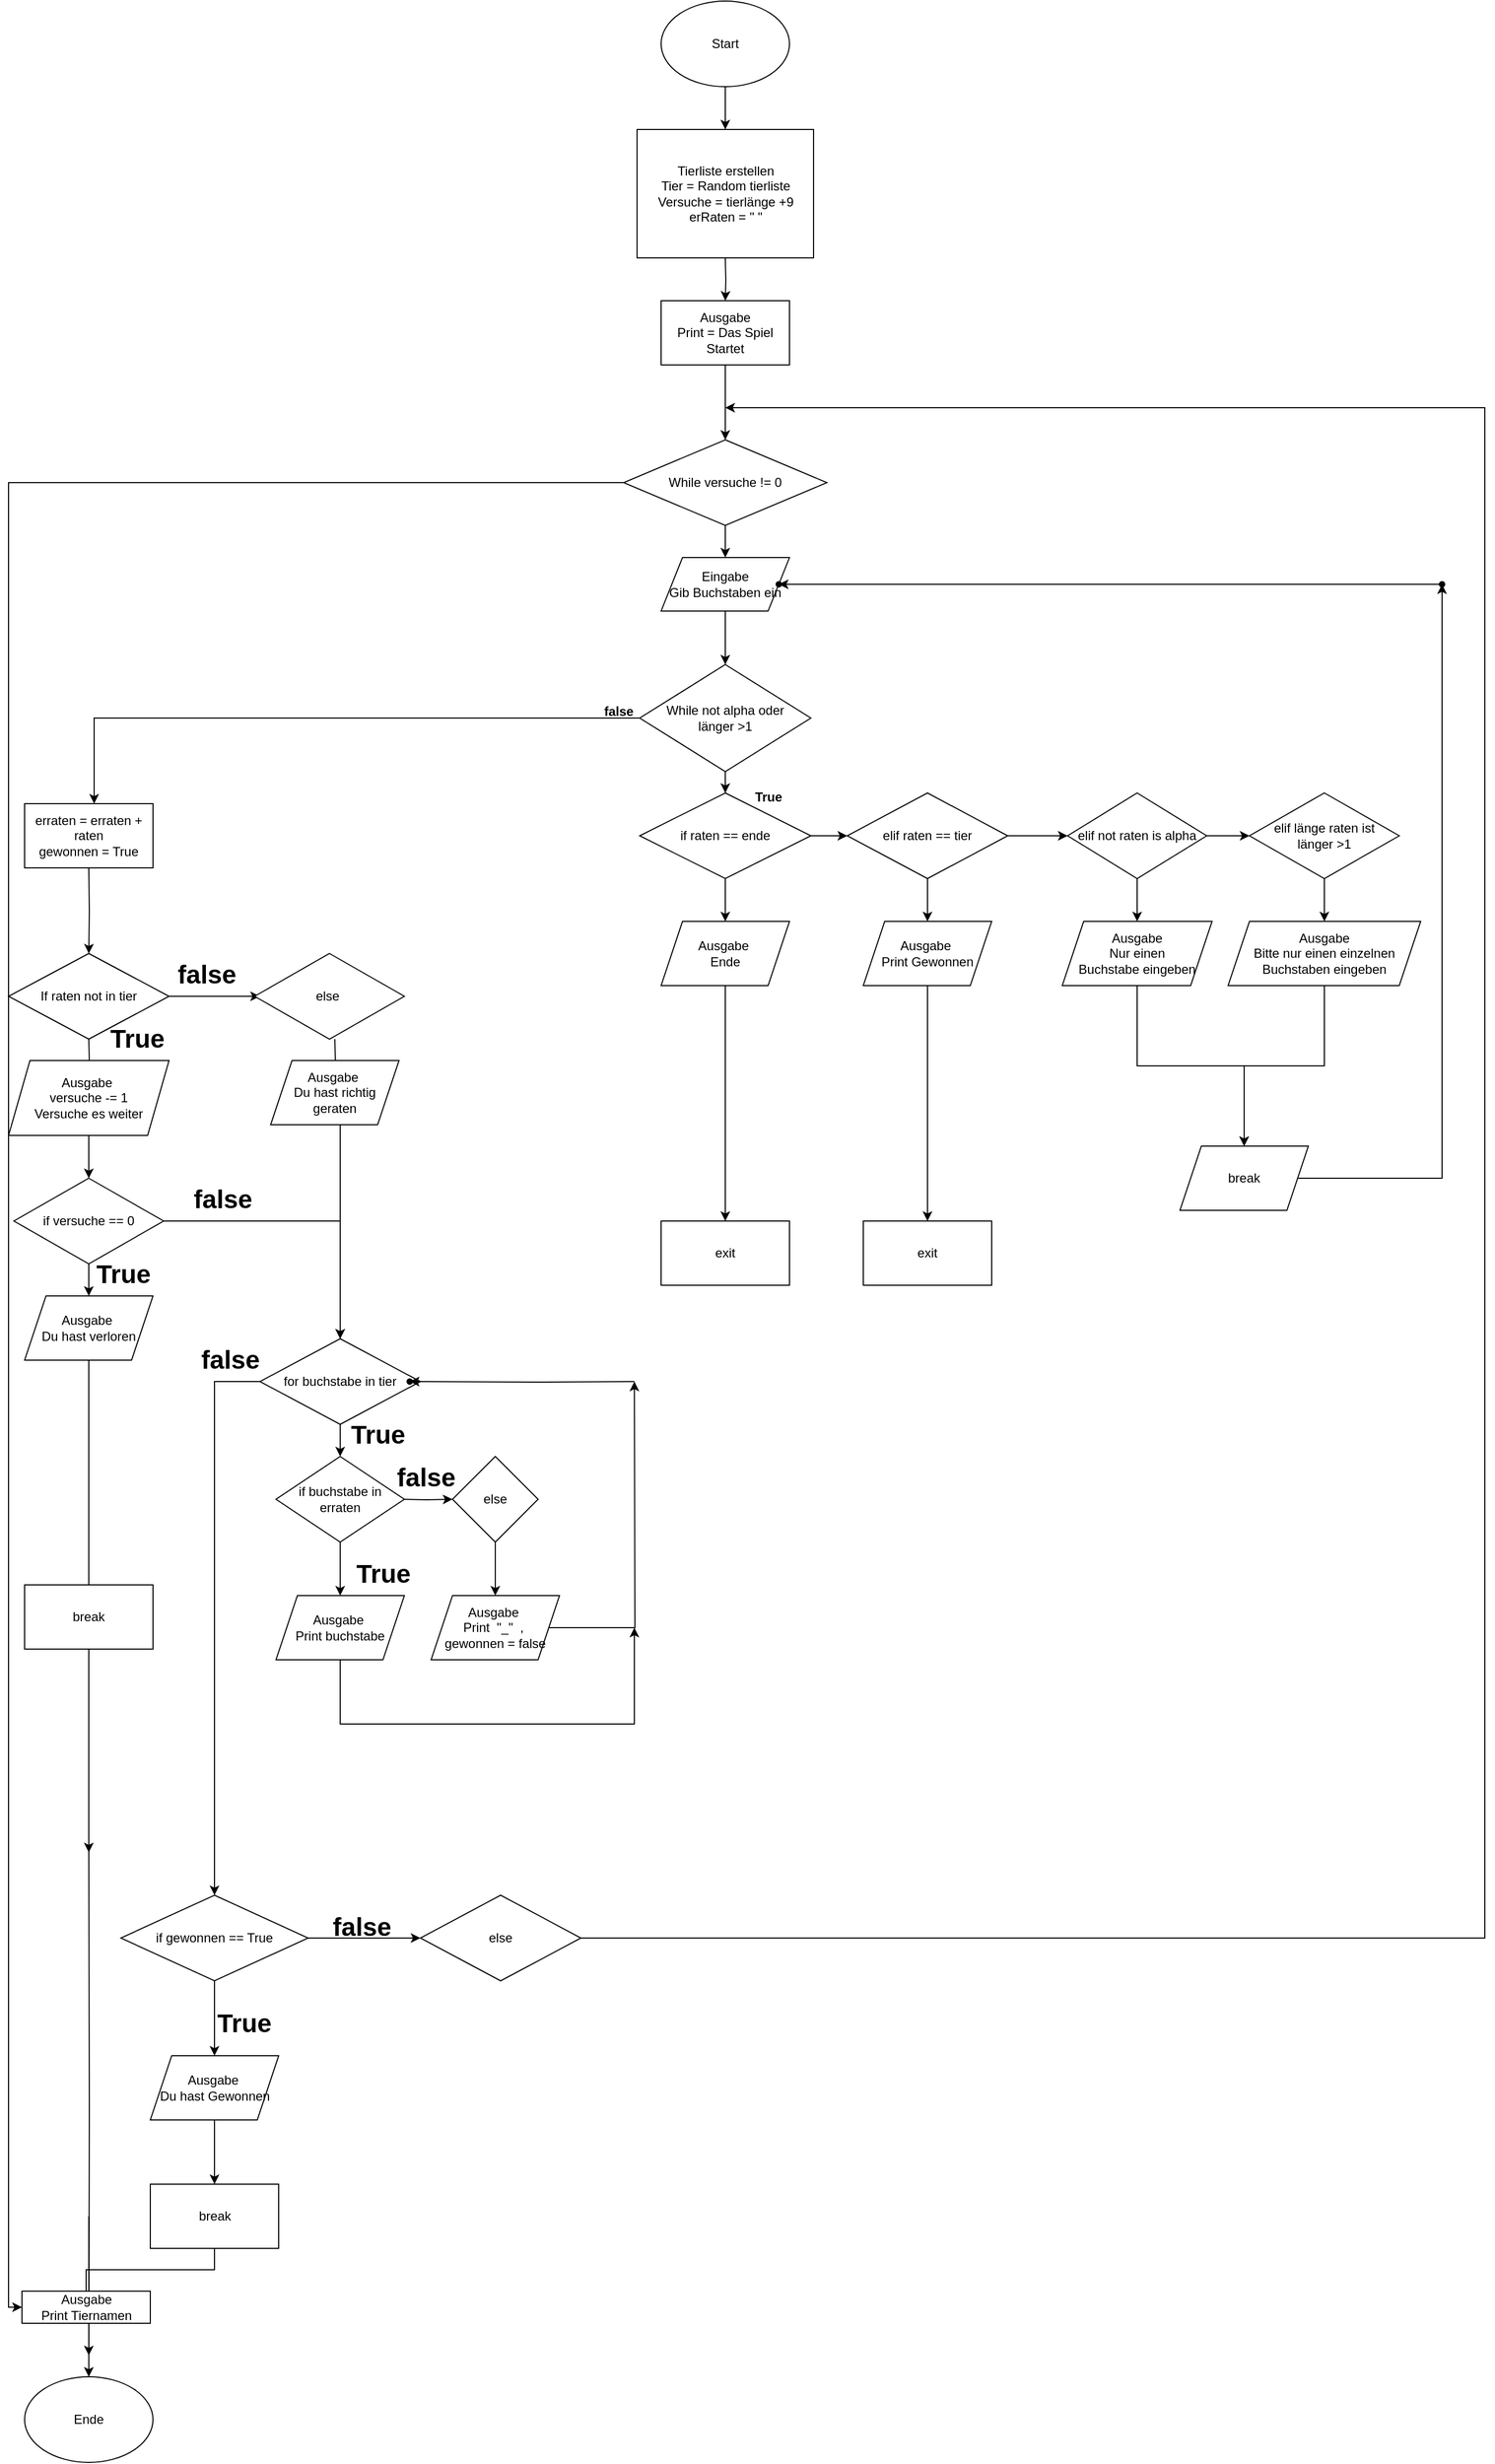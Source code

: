 <mxfile version="18.0.1" type="device"><diagram id="i1-3sQG31GUrfVscff7C" name="Seite-1"><mxGraphModel dx="2105" dy="1811" grid="1" gridSize="10" guides="1" tooltips="1" connect="1" arrows="1" fold="1" page="1" pageScale="1" pageWidth="827" pageHeight="1169" math="0" shadow="0"><root><mxCell id="0"/><mxCell id="1" parent="0"/><mxCell id="9JDxW4thINe6RDBX_JFM-5" value="" style="edgeStyle=orthogonalEdgeStyle;rounded=0;orthogonalLoop=1;jettySize=auto;html=1;" parent="1" target="9JDxW4thINe6RDBX_JFM-2" edge="1"><mxGeometry relative="1" as="geometry"><mxPoint x="150" y="170" as="sourcePoint"/></mxGeometry></mxCell><mxCell id="9JDxW4thINe6RDBX_JFM-6" value="" style="edgeStyle=orthogonalEdgeStyle;rounded=0;orthogonalLoop=1;jettySize=auto;html=1;" parent="1" source="9JDxW4thINe6RDBX_JFM-2" target="9JDxW4thINe6RDBX_JFM-4" edge="1"><mxGeometry relative="1" as="geometry"/></mxCell><mxCell id="9JDxW4thINe6RDBX_JFM-2" value="Ausgabe&lt;br&gt;Print = Das Spiel Startet" style="rounded=0;whiteSpace=wrap;html=1;" parent="1" vertex="1"><mxGeometry x="90" y="210" width="120" height="60" as="geometry"/></mxCell><mxCell id="9JDxW4thINe6RDBX_JFM-8" value="" style="edgeStyle=orthogonalEdgeStyle;rounded=0;orthogonalLoop=1;jettySize=auto;html=1;" parent="1" source="9JDxW4thINe6RDBX_JFM-4" target="9JDxW4thINe6RDBX_JFM-7" edge="1"><mxGeometry relative="1" as="geometry"/></mxCell><mxCell id="bThkx9ROt2rfmjzgfCrD-20" style="edgeStyle=orthogonalEdgeStyle;rounded=0;orthogonalLoop=1;jettySize=auto;html=1;fontSize=12;" edge="1" parent="1" source="9JDxW4thINe6RDBX_JFM-4" target="bThkx9ROt2rfmjzgfCrD-21"><mxGeometry relative="1" as="geometry"><mxPoint x="-520" y="2070" as="targetPoint"/><Array as="points"><mxPoint x="-520" y="380"/><mxPoint x="-520" y="2085"/></Array></mxGeometry></mxCell><mxCell id="9JDxW4thINe6RDBX_JFM-4" value="While versuche != 0" style="rhombus;whiteSpace=wrap;html=1;" parent="1" vertex="1"><mxGeometry x="55" y="340" width="190" height="80" as="geometry"/></mxCell><mxCell id="9JDxW4thINe6RDBX_JFM-146" value="" style="edgeStyle=orthogonalEdgeStyle;rounded=0;orthogonalLoop=1;jettySize=auto;html=1;" parent="1" source="9JDxW4thINe6RDBX_JFM-7" target="9JDxW4thINe6RDBX_JFM-91" edge="1"><mxGeometry relative="1" as="geometry"/></mxCell><mxCell id="9JDxW4thINe6RDBX_JFM-7" value="Eingabe&lt;br&gt;Gib Buchstaben ein" style="shape=parallelogram;perimeter=parallelogramPerimeter;whiteSpace=wrap;html=1;fixedSize=1;" parent="1" vertex="1"><mxGeometry x="90" y="450" width="120" height="50" as="geometry"/></mxCell><mxCell id="9JDxW4thINe6RDBX_JFM-172" value="" style="edgeStyle=orthogonalEdgeStyle;rounded=0;orthogonalLoop=1;jettySize=auto;html=1;" parent="1" target="9JDxW4thINe6RDBX_JFM-13" edge="1"><mxGeometry relative="1" as="geometry"><mxPoint x="-445" y="740" as="sourcePoint"/></mxGeometry></mxCell><mxCell id="9JDxW4thINe6RDBX_JFM-9" value="erraten = erraten + raten&lt;br&gt;gewonnen = True" style="rounded=0;whiteSpace=wrap;html=1;" parent="1" vertex="1"><mxGeometry x="-505" y="680" width="120" height="60" as="geometry"/></mxCell><mxCell id="9JDxW4thINe6RDBX_JFM-18" value="" style="edgeStyle=orthogonalEdgeStyle;rounded=0;orthogonalLoop=1;jettySize=auto;html=1;" parent="1" target="9JDxW4thINe6RDBX_JFM-15" edge="1"><mxGeometry relative="1" as="geometry"><mxPoint x="-445" y="900" as="sourcePoint"/></mxGeometry></mxCell><mxCell id="9JDxW4thINe6RDBX_JFM-21" value="" style="edgeStyle=orthogonalEdgeStyle;rounded=0;orthogonalLoop=1;jettySize=auto;html=1;" parent="1" edge="1"><mxGeometry relative="1" as="geometry"><mxPoint x="-370" y="860" as="sourcePoint"/><mxPoint x="-285" y="860" as="targetPoint"/></mxGeometry></mxCell><mxCell id="9JDxW4thINe6RDBX_JFM-13" value="If raten not in tier&lt;br&gt;" style="rhombus;whiteSpace=wrap;html=1;" parent="1" vertex="1"><mxGeometry x="-520" y="820" width="150" height="80" as="geometry"/></mxCell><mxCell id="9JDxW4thINe6RDBX_JFM-24" value="" style="edgeStyle=orthogonalEdgeStyle;rounded=0;orthogonalLoop=1;jettySize=auto;html=1;" parent="1" source="9JDxW4thINe6RDBX_JFM-15" target="9JDxW4thINe6RDBX_JFM-16" edge="1"><mxGeometry relative="1" as="geometry"/></mxCell><mxCell id="9JDxW4thINe6RDBX_JFM-15" value="Ausgabe&amp;nbsp;&lt;br&gt;versuche -= 1&lt;br&gt;Versuche es weiter" style="shape=parallelogram;perimeter=parallelogramPerimeter;whiteSpace=wrap;html=1;fixedSize=1;" parent="1" vertex="1"><mxGeometry x="-520" y="920" width="150" height="70" as="geometry"/></mxCell><mxCell id="9JDxW4thINe6RDBX_JFM-25" value="" style="edgeStyle=orthogonalEdgeStyle;rounded=0;orthogonalLoop=1;jettySize=auto;html=1;" parent="1" source="9JDxW4thINe6RDBX_JFM-16" target="9JDxW4thINe6RDBX_JFM-17" edge="1"><mxGeometry relative="1" as="geometry"/></mxCell><mxCell id="9JDxW4thINe6RDBX_JFM-34" value="" style="edgeStyle=orthogonalEdgeStyle;rounded=0;orthogonalLoop=1;jettySize=auto;html=1;" parent="1" source="9JDxW4thINe6RDBX_JFM-16" target="9JDxW4thINe6RDBX_JFM-32" edge="1"><mxGeometry relative="1" as="geometry"/></mxCell><mxCell id="9JDxW4thINe6RDBX_JFM-16" value="if versuche == 0" style="rhombus;whiteSpace=wrap;html=1;" parent="1" vertex="1"><mxGeometry x="-515" y="1030" width="140" height="80" as="geometry"/></mxCell><mxCell id="9JDxW4thINe6RDBX_JFM-27" value="" style="edgeStyle=orthogonalEdgeStyle;rounded=0;orthogonalLoop=1;jettySize=auto;html=1;" parent="1" source="9JDxW4thINe6RDBX_JFM-17" edge="1"><mxGeometry relative="1" as="geometry"><mxPoint x="-445" y="1660" as="targetPoint"/></mxGeometry></mxCell><mxCell id="9JDxW4thINe6RDBX_JFM-17" value="Ausgabe&amp;nbsp;&lt;br&gt;Du hast verloren" style="shape=parallelogram;perimeter=parallelogramPerimeter;whiteSpace=wrap;html=1;fixedSize=1;" parent="1" vertex="1"><mxGeometry x="-505" y="1140" width="120" height="60" as="geometry"/></mxCell><mxCell id="9JDxW4thINe6RDBX_JFM-22" value="" style="edgeStyle=orthogonalEdgeStyle;rounded=0;orthogonalLoop=1;jettySize=auto;html=1;" parent="1" target="9JDxW4thINe6RDBX_JFM-20" edge="1"><mxGeometry relative="1" as="geometry"><mxPoint x="-215" y="900" as="sourcePoint"/></mxGeometry></mxCell><mxCell id="9JDxW4thINe6RDBX_JFM-19" value="else&amp;nbsp;" style="rhombus;whiteSpace=wrap;html=1;" parent="1" vertex="1"><mxGeometry x="-290" y="820" width="140" height="80" as="geometry"/></mxCell><mxCell id="9JDxW4thINe6RDBX_JFM-35" value="" style="edgeStyle=orthogonalEdgeStyle;rounded=0;orthogonalLoop=1;jettySize=auto;html=1;" parent="1" source="9JDxW4thINe6RDBX_JFM-20" target="9JDxW4thINe6RDBX_JFM-32" edge="1"><mxGeometry relative="1" as="geometry"><Array as="points"><mxPoint x="-210" y="1050"/><mxPoint x="-210" y="1050"/></Array></mxGeometry></mxCell><mxCell id="9JDxW4thINe6RDBX_JFM-20" value="Ausgabe&amp;nbsp;&lt;br&gt;Du hast richtig geraten" style="shape=parallelogram;perimeter=parallelogramPerimeter;whiteSpace=wrap;html=1;fixedSize=1;" parent="1" vertex="1"><mxGeometry x="-275" y="920" width="120" height="60" as="geometry"/></mxCell><mxCell id="9JDxW4thINe6RDBX_JFM-30" value="" style="edgeStyle=orthogonalEdgeStyle;rounded=0;orthogonalLoop=1;jettySize=auto;html=1;" parent="1" target="9JDxW4thINe6RDBX_JFM-29" edge="1"><mxGeometry relative="1" as="geometry"><mxPoint x="-445" y="1650" as="sourcePoint"/></mxGeometry></mxCell><mxCell id="9JDxW4thINe6RDBX_JFM-29" value="Ende" style="ellipse;whiteSpace=wrap;html=1;" parent="1" vertex="1"><mxGeometry x="-505" y="2150" width="120" height="80" as="geometry"/></mxCell><mxCell id="9JDxW4thINe6RDBX_JFM-39" value="" style="edgeStyle=orthogonalEdgeStyle;rounded=0;orthogonalLoop=1;jettySize=auto;html=1;" parent="1" source="9JDxW4thINe6RDBX_JFM-32" target="9JDxW4thINe6RDBX_JFM-37" edge="1"><mxGeometry relative="1" as="geometry"/></mxCell><mxCell id="9JDxW4thINe6RDBX_JFM-75" style="edgeStyle=orthogonalEdgeStyle;rounded=0;orthogonalLoop=1;jettySize=auto;html=1;entryX=0.5;entryY=0;entryDx=0;entryDy=0;" parent="1" source="9JDxW4thINe6RDBX_JFM-32" target="9JDxW4thINe6RDBX_JFM-76" edge="1"><mxGeometry relative="1" as="geometry"><mxPoint x="-335" y="1660" as="targetPoint"/><Array as="points"><mxPoint x="-327" y="1220"/></Array></mxGeometry></mxCell><mxCell id="9JDxW4thINe6RDBX_JFM-32" value="for buchstabe in tier" style="rhombus;whiteSpace=wrap;html=1;" parent="1" vertex="1"><mxGeometry x="-285" y="1180" width="150" height="80" as="geometry"/></mxCell><mxCell id="9JDxW4thINe6RDBX_JFM-40" value="" style="edgeStyle=orthogonalEdgeStyle;rounded=0;orthogonalLoop=1;jettySize=auto;html=1;entryX=0.5;entryY=0;entryDx=0;entryDy=0;exitX=0.5;exitY=1;exitDx=0;exitDy=0;" parent="1" source="9JDxW4thINe6RDBX_JFM-37" target="9JDxW4thINe6RDBX_JFM-36" edge="1"><mxGeometry relative="1" as="geometry"><mxPoint x="-215" y="1370" as="sourcePoint"/><mxPoint x="-215" y="1390" as="targetPoint"/></mxGeometry></mxCell><mxCell id="9JDxW4thINe6RDBX_JFM-42" value="" style="edgeStyle=orthogonalEdgeStyle;rounded=0;orthogonalLoop=1;jettySize=auto;html=1;" parent="1" target="9JDxW4thINe6RDBX_JFM-38" edge="1"><mxGeometry relative="1" as="geometry"><mxPoint x="-155" y="1330" as="sourcePoint"/></mxGeometry></mxCell><mxCell id="9JDxW4thINe6RDBX_JFM-37" value="if buchstabe in erraten" style="rhombus;whiteSpace=wrap;html=1;" parent="1" vertex="1"><mxGeometry x="-270" y="1290" width="120" height="80" as="geometry"/></mxCell><mxCell id="9JDxW4thINe6RDBX_JFM-43" value="" style="edgeStyle=orthogonalEdgeStyle;rounded=0;orthogonalLoop=1;jettySize=auto;html=1;" parent="1" source="9JDxW4thINe6RDBX_JFM-38" target="9JDxW4thINe6RDBX_JFM-41" edge="1"><mxGeometry relative="1" as="geometry"/></mxCell><mxCell id="9JDxW4thINe6RDBX_JFM-38" value="else" style="rhombus;whiteSpace=wrap;html=1;" parent="1" vertex="1"><mxGeometry x="-105" y="1290" width="80" height="80" as="geometry"/></mxCell><mxCell id="9JDxW4thINe6RDBX_JFM-45" value="" style="edgeStyle=orthogonalEdgeStyle;rounded=0;orthogonalLoop=1;jettySize=auto;html=1;" parent="1" source="9JDxW4thINe6RDBX_JFM-41" edge="1"><mxGeometry relative="1" as="geometry"><mxPoint x="65" y="1220" as="targetPoint"/></mxGeometry></mxCell><mxCell id="9JDxW4thINe6RDBX_JFM-41" value="Ausgabe&amp;nbsp;&lt;br&gt;Print&amp;nbsp; &quot;_&quot;&amp;nbsp; ,&amp;nbsp;&lt;br&gt;gewonnen = false" style="shape=parallelogram;perimeter=parallelogramPerimeter;whiteSpace=wrap;html=1;fixedSize=1;" parent="1" vertex="1"><mxGeometry x="-125" y="1420" width="120" height="60" as="geometry"/></mxCell><mxCell id="9JDxW4thINe6RDBX_JFM-47" value="" style="edgeStyle=orthogonalEdgeStyle;rounded=0;orthogonalLoop=1;jettySize=auto;html=1;" parent="1" target="9JDxW4thINe6RDBX_JFM-46" edge="1"><mxGeometry relative="1" as="geometry"><mxPoint x="65" y="1220" as="sourcePoint"/></mxGeometry></mxCell><mxCell id="9JDxW4thINe6RDBX_JFM-46" value="" style="shape=waypoint;sketch=0;size=6;pointerEvents=1;points=[];fillColor=default;resizable=0;rotatable=0;perimeter=centerPerimeter;snapToPoint=1;" parent="1" vertex="1"><mxGeometry x="-165" y="1200" width="40" height="40" as="geometry"/></mxCell><mxCell id="9JDxW4thINe6RDBX_JFM-74" style="edgeStyle=orthogonalEdgeStyle;rounded=0;orthogonalLoop=1;jettySize=auto;html=1;" parent="1" source="9JDxW4thINe6RDBX_JFM-36" edge="1"><mxGeometry relative="1" as="geometry"><mxPoint x="65" y="1450" as="targetPoint"/><Array as="points"><mxPoint x="-210" y="1540"/><mxPoint x="65" y="1540"/></Array></mxGeometry></mxCell><mxCell id="9JDxW4thINe6RDBX_JFM-36" value="Ausgabe&amp;nbsp;&lt;br&gt;Print buchstabe" style="shape=parallelogram;perimeter=parallelogramPerimeter;whiteSpace=wrap;html=1;fixedSize=1;" parent="1" vertex="1"><mxGeometry x="-270" y="1420" width="120" height="60" as="geometry"/></mxCell><mxCell id="9JDxW4thINe6RDBX_JFM-79" value="" style="edgeStyle=orthogonalEdgeStyle;rounded=0;orthogonalLoop=1;jettySize=auto;html=1;" parent="1" source="9JDxW4thINe6RDBX_JFM-76" target="9JDxW4thINe6RDBX_JFM-77" edge="1"><mxGeometry relative="1" as="geometry"/></mxCell><mxCell id="9JDxW4thINe6RDBX_JFM-84" value="" style="edgeStyle=orthogonalEdgeStyle;rounded=0;orthogonalLoop=1;jettySize=auto;html=1;" parent="1" source="9JDxW4thINe6RDBX_JFM-76" target="9JDxW4thINe6RDBX_JFM-83" edge="1"><mxGeometry relative="1" as="geometry"/></mxCell><mxCell id="9JDxW4thINe6RDBX_JFM-76" value="if gewonnen == True" style="rhombus;whiteSpace=wrap;html=1;" parent="1" vertex="1"><mxGeometry x="-415" y="1700" width="175" height="80" as="geometry"/></mxCell><mxCell id="9JDxW4thINe6RDBX_JFM-81" value="" style="edgeStyle=orthogonalEdgeStyle;rounded=0;orthogonalLoop=1;jettySize=auto;html=1;" parent="1" source="9JDxW4thINe6RDBX_JFM-77" target="9JDxW4thINe6RDBX_JFM-80" edge="1"><mxGeometry relative="1" as="geometry"/></mxCell><mxCell id="9JDxW4thINe6RDBX_JFM-77" value="Ausgabe&amp;nbsp;&lt;br&gt;Du hast Gewonnen" style="shape=parallelogram;perimeter=parallelogramPerimeter;whiteSpace=wrap;html=1;fixedSize=1;" parent="1" vertex="1"><mxGeometry x="-387.5" y="1850" width="120" height="60" as="geometry"/></mxCell><mxCell id="9JDxW4thINe6RDBX_JFM-82" style="edgeStyle=orthogonalEdgeStyle;rounded=0;orthogonalLoop=1;jettySize=auto;html=1;startArrow=none;" parent="1" source="bThkx9ROt2rfmjzgfCrD-21" edge="1"><mxGeometry relative="1" as="geometry"><mxPoint x="-445" y="2130" as="targetPoint"/><Array as="points"><mxPoint x="-445" y="2000"/></Array></mxGeometry></mxCell><mxCell id="9JDxW4thINe6RDBX_JFM-80" value="break" style="rounded=0;whiteSpace=wrap;html=1;" parent="1" vertex="1"><mxGeometry x="-387.5" y="1970" width="120" height="60" as="geometry"/></mxCell><mxCell id="9JDxW4thINe6RDBX_JFM-83" value="else" style="rhombus;whiteSpace=wrap;html=1;" parent="1" vertex="1"><mxGeometry x="-135" y="1700" width="150" height="80" as="geometry"/></mxCell><mxCell id="9JDxW4thINe6RDBX_JFM-87" style="edgeStyle=orthogonalEdgeStyle;rounded=0;orthogonalLoop=1;jettySize=auto;html=1;exitX=1;exitY=0.5;exitDx=0;exitDy=0;" parent="1" source="9JDxW4thINe6RDBX_JFM-83" edge="1"><mxGeometry relative="1" as="geometry"><mxPoint x="150" y="310" as="targetPoint"/><Array as="points"><mxPoint x="860" y="1740"/><mxPoint x="860" y="310"/><mxPoint x="245" y="310"/></Array><mxPoint x="-10" y="1860" as="sourcePoint"/></mxGeometry></mxCell><mxCell id="9JDxW4thINe6RDBX_JFM-90" value="&lt;span style=&quot;&quot;&gt;break&lt;/span&gt;" style="rounded=0;whiteSpace=wrap;html=1;" parent="1" vertex="1"><mxGeometry x="-505" y="1410" width="120" height="60" as="geometry"/></mxCell><mxCell id="9JDxW4thINe6RDBX_JFM-150" value="" style="edgeStyle=orthogonalEdgeStyle;rounded=0;orthogonalLoop=1;jettySize=auto;html=1;" parent="1" source="9JDxW4thINe6RDBX_JFM-92" target="9JDxW4thINe6RDBX_JFM-149" edge="1"><mxGeometry relative="1" as="geometry"/></mxCell><mxCell id="9JDxW4thINe6RDBX_JFM-152" value="" style="edgeStyle=orthogonalEdgeStyle;rounded=0;orthogonalLoop=1;jettySize=auto;html=1;" parent="1" source="9JDxW4thINe6RDBX_JFM-92" target="9JDxW4thINe6RDBX_JFM-94" edge="1"><mxGeometry relative="1" as="geometry"/></mxCell><mxCell id="9JDxW4thINe6RDBX_JFM-92" value="if raten == ende" style="rhombus;whiteSpace=wrap;html=1;" parent="1" vertex="1"><mxGeometry x="70" y="670" width="160" height="80" as="geometry"/></mxCell><mxCell id="9JDxW4thINe6RDBX_JFM-93" value="exit" style="rounded=0;whiteSpace=wrap;html=1;" parent="1" vertex="1"><mxGeometry x="90" y="1070" width="120" height="60" as="geometry"/></mxCell><mxCell id="9JDxW4thINe6RDBX_JFM-153" value="" style="edgeStyle=orthogonalEdgeStyle;rounded=0;orthogonalLoop=1;jettySize=auto;html=1;" parent="1" source="9JDxW4thINe6RDBX_JFM-94" target="9JDxW4thINe6RDBX_JFM-95" edge="1"><mxGeometry relative="1" as="geometry"/></mxCell><mxCell id="9JDxW4thINe6RDBX_JFM-156" value="" style="edgeStyle=orthogonalEdgeStyle;rounded=0;orthogonalLoop=1;jettySize=auto;html=1;" parent="1" source="9JDxW4thINe6RDBX_JFM-94" target="9JDxW4thINe6RDBX_JFM-97" edge="1"><mxGeometry relative="1" as="geometry"/></mxCell><mxCell id="9JDxW4thINe6RDBX_JFM-94" value="elif raten == tier" style="rhombus;whiteSpace=wrap;html=1;" parent="1" vertex="1"><mxGeometry x="264" y="670" width="150" height="80" as="geometry"/></mxCell><mxCell id="9JDxW4thINe6RDBX_JFM-154" value="" style="edgeStyle=orthogonalEdgeStyle;rounded=0;orthogonalLoop=1;jettySize=auto;html=1;" parent="1" source="9JDxW4thINe6RDBX_JFM-95" target="9JDxW4thINe6RDBX_JFM-96" edge="1"><mxGeometry relative="1" as="geometry"/></mxCell><mxCell id="9JDxW4thINe6RDBX_JFM-95" value="Ausgabe&amp;nbsp;&lt;br&gt;Print Gewonnen" style="shape=parallelogram;perimeter=parallelogramPerimeter;whiteSpace=wrap;html=1;fixedSize=1;" parent="1" vertex="1"><mxGeometry x="279" y="790" width="120" height="60" as="geometry"/></mxCell><mxCell id="9JDxW4thINe6RDBX_JFM-96" value="exit" style="rounded=0;whiteSpace=wrap;html=1;" parent="1" vertex="1"><mxGeometry x="279" y="1070" width="120" height="60" as="geometry"/></mxCell><mxCell id="9JDxW4thINe6RDBX_JFM-157" value="" style="edgeStyle=orthogonalEdgeStyle;rounded=0;orthogonalLoop=1;jettySize=auto;html=1;" parent="1" source="9JDxW4thINe6RDBX_JFM-97" target="9JDxW4thINe6RDBX_JFM-98" edge="1"><mxGeometry relative="1" as="geometry"/></mxCell><mxCell id="9JDxW4thINe6RDBX_JFM-158" value="" style="edgeStyle=orthogonalEdgeStyle;rounded=0;orthogonalLoop=1;jettySize=auto;html=1;" parent="1" source="9JDxW4thINe6RDBX_JFM-97" target="9JDxW4thINe6RDBX_JFM-99" edge="1"><mxGeometry relative="1" as="geometry"/></mxCell><mxCell id="9JDxW4thINe6RDBX_JFM-97" value="elif not raten is alpha" style="rhombus;whiteSpace=wrap;html=1;" parent="1" vertex="1"><mxGeometry x="470" y="670" width="130" height="80" as="geometry"/></mxCell><mxCell id="9JDxW4thINe6RDBX_JFM-163" value="" style="edgeStyle=orthogonalEdgeStyle;rounded=0;orthogonalLoop=1;jettySize=auto;html=1;" parent="1" source="9JDxW4thINe6RDBX_JFM-98" target="9JDxW4thINe6RDBX_JFM-162" edge="1"><mxGeometry relative="1" as="geometry"/></mxCell><mxCell id="9JDxW4thINe6RDBX_JFM-98" value="Ausgabe&lt;br&gt;Nur einen &lt;br&gt;Buchstabe eingeben" style="shape=parallelogram;perimeter=parallelogramPerimeter;whiteSpace=wrap;html=1;fixedSize=1;" parent="1" vertex="1"><mxGeometry x="465" y="790" width="140" height="60" as="geometry"/></mxCell><mxCell id="9JDxW4thINe6RDBX_JFM-159" value="" style="edgeStyle=orthogonalEdgeStyle;rounded=0;orthogonalLoop=1;jettySize=auto;html=1;" parent="1" source="9JDxW4thINe6RDBX_JFM-99" target="9JDxW4thINe6RDBX_JFM-100" edge="1"><mxGeometry relative="1" as="geometry"/></mxCell><mxCell id="9JDxW4thINe6RDBX_JFM-99" value="elif länge raten ist &lt;br&gt;länger &amp;gt;1" style="rhombus;whiteSpace=wrap;html=1;" parent="1" vertex="1"><mxGeometry x="640" y="670" width="140" height="80" as="geometry"/></mxCell><mxCell id="9JDxW4thINe6RDBX_JFM-168" style="edgeStyle=orthogonalEdgeStyle;rounded=0;orthogonalLoop=1;jettySize=auto;html=1;" parent="1" source="9JDxW4thINe6RDBX_JFM-100" target="9JDxW4thINe6RDBX_JFM-162" edge="1"><mxGeometry relative="1" as="geometry"/></mxCell><mxCell id="9JDxW4thINe6RDBX_JFM-100" value="Ausgabe&lt;br&gt;Bitte nur einen einzelnen Buchstaben eingeben" style="shape=parallelogram;perimeter=parallelogramPerimeter;whiteSpace=wrap;html=1;fixedSize=1;" parent="1" vertex="1"><mxGeometry x="620" y="790" width="180" height="60" as="geometry"/></mxCell><mxCell id="9JDxW4thINe6RDBX_JFM-103" value="" style="edgeStyle=orthogonalEdgeStyle;rounded=0;orthogonalLoop=1;jettySize=auto;html=1;" parent="1" source="9JDxW4thINe6RDBX_JFM-101" target="9JDxW4thINe6RDBX_JFM-102" edge="1"><mxGeometry relative="1" as="geometry"/></mxCell><mxCell id="9JDxW4thINe6RDBX_JFM-101" value="Start" style="ellipse;whiteSpace=wrap;html=1;" parent="1" vertex="1"><mxGeometry x="90" y="-70" width="120" height="80" as="geometry"/></mxCell><mxCell id="9JDxW4thINe6RDBX_JFM-102" value="&lt;span style=&quot;&quot;&gt;Tierliste erstellen&lt;/span&gt;&lt;br style=&quot;&quot;&gt;&lt;span style=&quot;&quot;&gt;Tier = Random tierliste&lt;/span&gt;&lt;br style=&quot;&quot;&gt;&lt;span style=&quot;&quot;&gt;Versuche = tierlänge +9&lt;/span&gt;&lt;br style=&quot;&quot;&gt;&lt;span style=&quot;&quot;&gt;erRaten = &quot; &quot;&lt;/span&gt;" style="rounded=0;whiteSpace=wrap;html=1;" parent="1" vertex="1"><mxGeometry x="67.5" y="50" width="165" height="120" as="geometry"/></mxCell><mxCell id="9JDxW4thINe6RDBX_JFM-147" value="" style="edgeStyle=orthogonalEdgeStyle;rounded=0;orthogonalLoop=1;jettySize=auto;html=1;" parent="1" source="9JDxW4thINe6RDBX_JFM-91" target="9JDxW4thINe6RDBX_JFM-92" edge="1"><mxGeometry relative="1" as="geometry"/></mxCell><mxCell id="9JDxW4thINe6RDBX_JFM-180" style="edgeStyle=orthogonalEdgeStyle;rounded=0;orthogonalLoop=1;jettySize=auto;html=1;" parent="1" source="9JDxW4thINe6RDBX_JFM-91" edge="1"><mxGeometry relative="1" as="geometry"><mxPoint x="-440" y="680" as="targetPoint"/><Array as="points"><mxPoint x="-440" y="600"/></Array></mxGeometry></mxCell><mxCell id="9JDxW4thINe6RDBX_JFM-91" value="While not alpha oder &lt;br&gt;länger &amp;gt;1" style="rhombus;whiteSpace=wrap;html=1;" parent="1" vertex="1"><mxGeometry x="70" y="550" width="160" height="100" as="geometry"/></mxCell><mxCell id="9JDxW4thINe6RDBX_JFM-151" value="" style="edgeStyle=orthogonalEdgeStyle;rounded=0;orthogonalLoop=1;jettySize=auto;html=1;" parent="1" source="9JDxW4thINe6RDBX_JFM-149" target="9JDxW4thINe6RDBX_JFM-93" edge="1"><mxGeometry relative="1" as="geometry"/></mxCell><mxCell id="9JDxW4thINe6RDBX_JFM-149" value="Ausgabe&amp;nbsp;&lt;br&gt;Ende" style="shape=parallelogram;perimeter=parallelogramPerimeter;whiteSpace=wrap;html=1;fixedSize=1;" parent="1" vertex="1"><mxGeometry x="90" y="790" width="120" height="60" as="geometry"/></mxCell><mxCell id="bThkx9ROt2rfmjzgfCrD-15" value="" style="edgeStyle=orthogonalEdgeStyle;rounded=0;orthogonalLoop=1;jettySize=auto;html=1;fontSize=12;" edge="1" parent="1" source="9JDxW4thINe6RDBX_JFM-162" target="bThkx9ROt2rfmjzgfCrD-14"><mxGeometry relative="1" as="geometry"/></mxCell><mxCell id="9JDxW4thINe6RDBX_JFM-162" value="break" style="shape=parallelogram;perimeter=parallelogramPerimeter;whiteSpace=wrap;html=1;fixedSize=1;" parent="1" vertex="1"><mxGeometry x="575" y="1000" width="120" height="60" as="geometry"/></mxCell><mxCell id="bThkx9ROt2rfmjzgfCrD-1" value="True" style="text;strokeColor=none;fillColor=none;html=1;fontSize=24;fontStyle=1;verticalAlign=middle;align=center;" vertex="1" parent="1"><mxGeometry x="-220" y="1380" width="100" height="40" as="geometry"/></mxCell><mxCell id="bThkx9ROt2rfmjzgfCrD-2" value="True" style="text;strokeColor=none;fillColor=none;html=1;fontSize=24;fontStyle=1;verticalAlign=middle;align=center;" vertex="1" parent="1"><mxGeometry x="-225" y="1250" width="100" height="40" as="geometry"/></mxCell><mxCell id="bThkx9ROt2rfmjzgfCrD-3" value="True" style="text;strokeColor=none;fillColor=none;html=1;fontSize=24;fontStyle=1;verticalAlign=middle;align=center;" vertex="1" parent="1"><mxGeometry x="-463" y="1100" width="100" height="40" as="geometry"/></mxCell><mxCell id="bThkx9ROt2rfmjzgfCrD-4" value="True" style="text;strokeColor=none;fillColor=none;html=1;fontSize=24;fontStyle=1;verticalAlign=middle;align=center;" vertex="1" parent="1"><mxGeometry x="-450" y="880" width="100" height="40" as="geometry"/></mxCell><mxCell id="bThkx9ROt2rfmjzgfCrD-5" value="&lt;font style=&quot;font-size: 12px;&quot;&gt;True&lt;/font&gt;" style="text;strokeColor=none;fillColor=none;html=1;fontSize=24;fontStyle=1;verticalAlign=middle;align=center;" vertex="1" parent="1"><mxGeometry x="170" y="660" width="40" height="20" as="geometry"/></mxCell><mxCell id="bThkx9ROt2rfmjzgfCrD-9" value="false" style="text;strokeColor=none;fillColor=none;html=1;fontSize=24;fontStyle=1;verticalAlign=middle;align=center;" vertex="1" parent="1"><mxGeometry x="-363" y="1180" width="100" height="40" as="geometry"/></mxCell><mxCell id="bThkx9ROt2rfmjzgfCrD-10" value="false" style="text;strokeColor=none;fillColor=none;html=1;fontSize=24;fontStyle=1;verticalAlign=middle;align=center;" vertex="1" parent="1"><mxGeometry x="-180" y="1290" width="100" height="40" as="geometry"/></mxCell><mxCell id="bThkx9ROt2rfmjzgfCrD-11" value="false" style="text;strokeColor=none;fillColor=none;html=1;fontSize=24;fontStyle=1;verticalAlign=middle;align=center;" vertex="1" parent="1"><mxGeometry x="-385" y="820" width="100" height="40" as="geometry"/></mxCell><mxCell id="bThkx9ROt2rfmjzgfCrD-12" value="false" style="text;strokeColor=none;fillColor=none;html=1;fontSize=24;fontStyle=1;verticalAlign=middle;align=center;" vertex="1" parent="1"><mxGeometry x="-370" y="1030" width="100" height="40" as="geometry"/></mxCell><mxCell id="bThkx9ROt2rfmjzgfCrD-13" value="&lt;font style=&quot;font-size: 12px;&quot;&gt;false&lt;/font&gt;" style="text;strokeColor=none;fillColor=none;html=1;fontSize=24;fontStyle=1;verticalAlign=middle;align=center;" vertex="1" parent="1"><mxGeometry x="30" y="585" width="40" height="10" as="geometry"/></mxCell><mxCell id="bThkx9ROt2rfmjzgfCrD-17" value="" style="edgeStyle=orthogonalEdgeStyle;rounded=0;orthogonalLoop=1;jettySize=auto;html=1;fontSize=12;" edge="1" parent="1" source="bThkx9ROt2rfmjzgfCrD-14" target="bThkx9ROt2rfmjzgfCrD-16"><mxGeometry relative="1" as="geometry"/></mxCell><mxCell id="bThkx9ROt2rfmjzgfCrD-14" value="" style="shape=waypoint;sketch=0;size=6;pointerEvents=1;points=[];fillColor=default;resizable=0;rotatable=0;perimeter=centerPerimeter;snapToPoint=1;" vertex="1" parent="1"><mxGeometry x="800" y="455" width="40" height="40" as="geometry"/></mxCell><mxCell id="bThkx9ROt2rfmjzgfCrD-16" value="" style="shape=waypoint;sketch=0;size=6;pointerEvents=1;points=[];fillColor=default;resizable=0;rotatable=0;perimeter=centerPerimeter;snapToPoint=1;" vertex="1" parent="1"><mxGeometry x="180" y="455" width="40" height="40" as="geometry"/></mxCell><mxCell id="bThkx9ROt2rfmjzgfCrD-18" value="True" style="text;strokeColor=none;fillColor=none;html=1;fontSize=24;fontStyle=1;verticalAlign=middle;align=center;" vertex="1" parent="1"><mxGeometry x="-350" y="1800" width="100" height="40" as="geometry"/></mxCell><mxCell id="bThkx9ROt2rfmjzgfCrD-19" value="false" style="text;strokeColor=none;fillColor=none;html=1;fontSize=24;fontStyle=1;verticalAlign=middle;align=center;" vertex="1" parent="1"><mxGeometry x="-240" y="1710" width="100" height="40" as="geometry"/></mxCell><mxCell id="bThkx9ROt2rfmjzgfCrD-21" value="Ausgabe&lt;br&gt;Print Tiernamen" style="rounded=0;whiteSpace=wrap;html=1;fontSize=12;" vertex="1" parent="1"><mxGeometry x="-507.5" y="2070" width="120" height="30" as="geometry"/></mxCell><mxCell id="bThkx9ROt2rfmjzgfCrD-22" value="" style="edgeStyle=orthogonalEdgeStyle;rounded=0;orthogonalLoop=1;jettySize=auto;html=1;endArrow=none;" edge="1" parent="1" source="9JDxW4thINe6RDBX_JFM-80" target="bThkx9ROt2rfmjzgfCrD-21"><mxGeometry relative="1" as="geometry"><mxPoint x="-445" y="2130" as="targetPoint"/><Array as="points"/><mxPoint x="-387.5" y="2000.048" as="sourcePoint"/></mxGeometry></mxCell></root></mxGraphModel></diagram></mxfile>